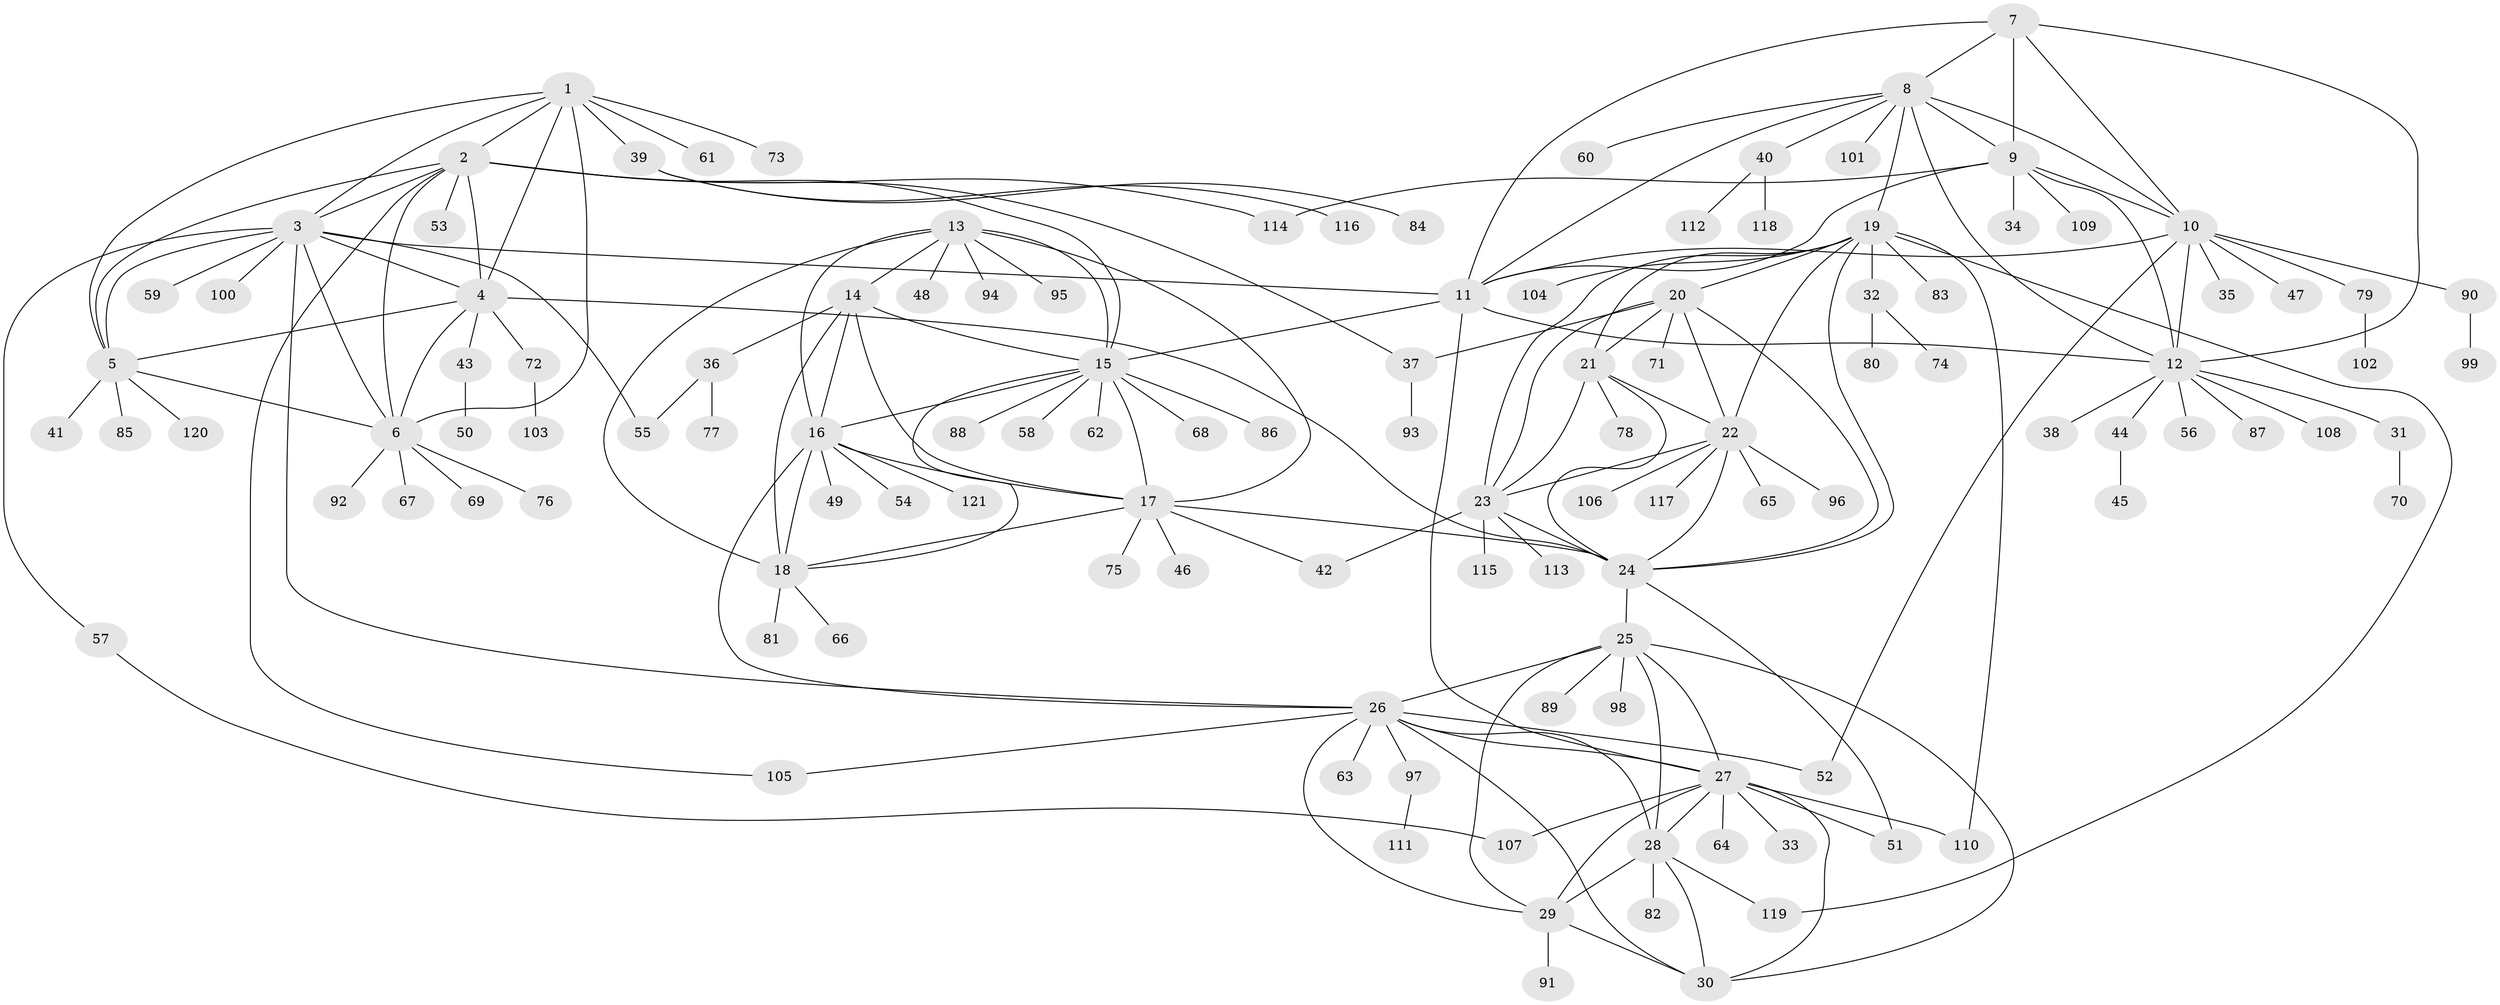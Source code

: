 // Generated by graph-tools (version 1.1) at 2025/37/03/09/25 02:37:41]
// undirected, 121 vertices, 186 edges
graph export_dot {
graph [start="1"]
  node [color=gray90,style=filled];
  1;
  2;
  3;
  4;
  5;
  6;
  7;
  8;
  9;
  10;
  11;
  12;
  13;
  14;
  15;
  16;
  17;
  18;
  19;
  20;
  21;
  22;
  23;
  24;
  25;
  26;
  27;
  28;
  29;
  30;
  31;
  32;
  33;
  34;
  35;
  36;
  37;
  38;
  39;
  40;
  41;
  42;
  43;
  44;
  45;
  46;
  47;
  48;
  49;
  50;
  51;
  52;
  53;
  54;
  55;
  56;
  57;
  58;
  59;
  60;
  61;
  62;
  63;
  64;
  65;
  66;
  67;
  68;
  69;
  70;
  71;
  72;
  73;
  74;
  75;
  76;
  77;
  78;
  79;
  80;
  81;
  82;
  83;
  84;
  85;
  86;
  87;
  88;
  89;
  90;
  91;
  92;
  93;
  94;
  95;
  96;
  97;
  98;
  99;
  100;
  101;
  102;
  103;
  104;
  105;
  106;
  107;
  108;
  109;
  110;
  111;
  112;
  113;
  114;
  115;
  116;
  117;
  118;
  119;
  120;
  121;
  1 -- 2;
  1 -- 3;
  1 -- 4;
  1 -- 5;
  1 -- 6;
  1 -- 39;
  1 -- 61;
  1 -- 73;
  2 -- 3;
  2 -- 4;
  2 -- 5;
  2 -- 6;
  2 -- 15;
  2 -- 37;
  2 -- 53;
  2 -- 105;
  2 -- 114;
  3 -- 4;
  3 -- 5;
  3 -- 6;
  3 -- 11;
  3 -- 26;
  3 -- 55;
  3 -- 57;
  3 -- 59;
  3 -- 100;
  4 -- 5;
  4 -- 6;
  4 -- 24;
  4 -- 43;
  4 -- 72;
  5 -- 6;
  5 -- 41;
  5 -- 85;
  5 -- 120;
  6 -- 67;
  6 -- 69;
  6 -- 76;
  6 -- 92;
  7 -- 8;
  7 -- 9;
  7 -- 10;
  7 -- 11;
  7 -- 12;
  8 -- 9;
  8 -- 10;
  8 -- 11;
  8 -- 12;
  8 -- 19;
  8 -- 40;
  8 -- 60;
  8 -- 101;
  9 -- 10;
  9 -- 11;
  9 -- 12;
  9 -- 34;
  9 -- 109;
  9 -- 114;
  10 -- 11;
  10 -- 12;
  10 -- 35;
  10 -- 47;
  10 -- 52;
  10 -- 79;
  10 -- 90;
  11 -- 12;
  11 -- 15;
  11 -- 27;
  12 -- 31;
  12 -- 38;
  12 -- 44;
  12 -- 56;
  12 -- 87;
  12 -- 108;
  13 -- 14;
  13 -- 15;
  13 -- 16;
  13 -- 17;
  13 -- 18;
  13 -- 48;
  13 -- 94;
  13 -- 95;
  14 -- 15;
  14 -- 16;
  14 -- 17;
  14 -- 18;
  14 -- 36;
  15 -- 16;
  15 -- 17;
  15 -- 18;
  15 -- 58;
  15 -- 62;
  15 -- 68;
  15 -- 86;
  15 -- 88;
  16 -- 17;
  16 -- 18;
  16 -- 26;
  16 -- 49;
  16 -- 54;
  16 -- 121;
  17 -- 18;
  17 -- 24;
  17 -- 42;
  17 -- 46;
  17 -- 75;
  18 -- 66;
  18 -- 81;
  19 -- 20;
  19 -- 21;
  19 -- 22;
  19 -- 23;
  19 -- 24;
  19 -- 32;
  19 -- 83;
  19 -- 104;
  19 -- 110;
  19 -- 119;
  20 -- 21;
  20 -- 22;
  20 -- 23;
  20 -- 24;
  20 -- 37;
  20 -- 71;
  21 -- 22;
  21 -- 23;
  21 -- 24;
  21 -- 78;
  22 -- 23;
  22 -- 24;
  22 -- 65;
  22 -- 96;
  22 -- 106;
  22 -- 117;
  23 -- 24;
  23 -- 42;
  23 -- 113;
  23 -- 115;
  24 -- 25;
  24 -- 51;
  25 -- 26;
  25 -- 27;
  25 -- 28;
  25 -- 29;
  25 -- 30;
  25 -- 89;
  25 -- 98;
  26 -- 27;
  26 -- 28;
  26 -- 29;
  26 -- 30;
  26 -- 52;
  26 -- 63;
  26 -- 97;
  26 -- 105;
  27 -- 28;
  27 -- 29;
  27 -- 30;
  27 -- 33;
  27 -- 51;
  27 -- 64;
  27 -- 107;
  27 -- 110;
  28 -- 29;
  28 -- 30;
  28 -- 82;
  28 -- 119;
  29 -- 30;
  29 -- 91;
  31 -- 70;
  32 -- 74;
  32 -- 80;
  36 -- 55;
  36 -- 77;
  37 -- 93;
  39 -- 84;
  39 -- 116;
  40 -- 112;
  40 -- 118;
  43 -- 50;
  44 -- 45;
  57 -- 107;
  72 -- 103;
  79 -- 102;
  90 -- 99;
  97 -- 111;
}
